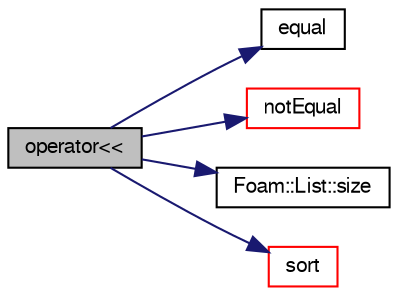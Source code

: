 digraph "operator&lt;&lt;"
{
  bgcolor="transparent";
  edge [fontname="FreeSans",fontsize="10",labelfontname="FreeSans",labelfontsize="10"];
  node [fontname="FreeSans",fontsize="10",shape=record];
  rankdir="LR";
  Node133232 [label="operator\<\<",height=0.2,width=0.4,color="black", fillcolor="grey75", style="filled", fontcolor="black"];
  Node133232 -> Node133233 [color="midnightblue",fontsize="10",style="solid",fontname="FreeSans"];
  Node133233 [label="equal",height=0.2,width=0.4,color="black",URL="$a21124.html#a0ed9ee813cd2f52f84744f4b69b370f3"];
  Node133232 -> Node133234 [color="midnightblue",fontsize="10",style="solid",fontname="FreeSans"];
  Node133234 [label="notEqual",height=0.2,width=0.4,color="red",URL="$a12539.html#a23278e22079ce29de77ef825d4e2e722"];
  Node133232 -> Node133236 [color="midnightblue",fontsize="10",style="solid",fontname="FreeSans"];
  Node133236 [label="Foam::List::size",height=0.2,width=0.4,color="black",URL="$a25694.html#a8a5f6fa29bd4b500caf186f60245b384",tooltip="Override size to be inconsistent with allocated storage. "];
  Node133232 -> Node133237 [color="midnightblue",fontsize="10",style="solid",fontname="FreeSans"];
  Node133237 [label="sort",height=0.2,width=0.4,color="red",URL="$a21124.html#a8040176c5570405aa954090217c37fbe"];
}
